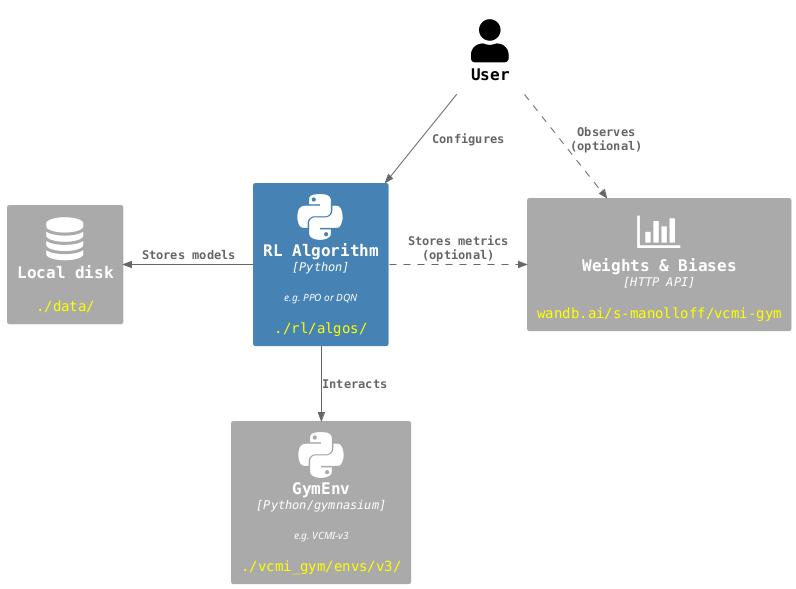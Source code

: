 @startuml "rl-algos"

!include <C4/C4_Container>
!include <tupadr3/devicons2/cplusplus>
!include <tupadr3/devicons2/python>
!include <tupadr3/font-awesome/bar_chart>
!include <tupadr3/font-awesome/database>

skinparam DefaultFontName monospaced
<style>
note {  MaximumWidth 500 }
</style>

' Used in place of " " where line wrapping is undesired
!$nbsp = "<U+00A0>"

HIDE_STEREOTYPE()
' LAYOUT_LEFT_RIGHT()
' LAYOUT_WITH_LEGEND()
SetDefaultLegendEntries("")

' Prevent confusing text color in legend by setting it to the default color
!$LEGEND_DARK_COLOR=$ELEMENT_FONT_COLOR
!$LEGEND_LIGHT_COLOR=$ELEMENT_FONT_COLOR

AddElementTag("local", $bgColor="SteelBlue", $borderColor="SteelBlue", $legendText="local component")
AddElementTag("ext", $bgColor="#aaa", $borderColor="#aaa", $legendText="external component")

AddRelTag("dashed", $lineThickness="1", $lineStyle="dashed")
AddRelTag("async", $textColor="#1400c9", $lineColor="#1400c9", $lineThickness="1", $lineStyle="dashed", $legendText="-")

UpdateElementStyle(person, $bgColor="white", $borderColor="white", $fontColor="black")


''''''''''''''''''''''''''''''''''''''''''''''''''''''''''''''''''''''''''''''''
''''''''''''''''''''''''''''''''''''''''''''''''''''''''''''''''''''''''''''''''
''' FUNCTIONS
''''''''''''''''''''''''''''''''''''''''''''''''''''''''''''''''''''''''''''''''
''''''''''''''''''''''''''''''''''''''''''''''''''''''''''''''''''''''''''''''''

' Replace $search with $repl within $txt
!function $replace($txt, $search, $repl)
  !$replaced = ""
  !while %strpos($txt, $search) >= 0
    !$position = %strpos($txt, $search)
    !$replaced = $replaced + %substr($txt, 0, $position) + $repl
    !$txt = %substr($txt, $position + %strlen($search))
  !endwhile
  !return $replaced + $txt
!endfunction

' Allows to define a string in multiple lines, replacing "\n"
' with actual newlines (note: all literal newlines must be escaped)
!function $str($txt)
  !return $replace($txt, "\n", %newline())
!endfunction

!function $oneline($txt)
  !return $replace($txt, " ", $nbsp)
!endfunction

!function $loc($dir)
  !return "<color:yellow>" + $dir + "</color>"
!endfunction

!function $desc($txt)
  !return "<i><font:Arial><size:10>" + $txt + "</size></font></i>"
!endfunction

!function $desc2($txt, $dir)
  !return $desc($txt) + "\n\n" + $loc($dir)
!endfunction

''''''''''''''''''''''''''''''''''''''''''''''''''''''''''''''''''''''''''''''''
''''''''''''''''''''''''''''''''''''''''''''''''''''''''''''''''''''''''''''''''

Person(User, "User")
Container(wandb, "Weights & Biases", "HTTP API", $loc("wandb.ai/s-manolloff/vcmi-gym"), $sprite="bar_chart", $tags="ext")
Container(RL, "RL Algorithm", "Python", $desc2("e.g. PPO or DQN", "./rl/algos/"), $sprite="python", $tags="local")
Container(HDD, "Local disk", "", $loc("./data/"), $sprite="database", $tags="ext")
Container(GymEnv, "GymEnv", "Python/gymnasium", $desc2("e.g. VCMI-v3", "./vcmi_gym/envs/v3/"), $sprite="python", $tags="ext")

Rel(User, RL, "Configures")
Rel(User, wandb, "Observes\n(optional)", $tags="dashed")
Rel_L(RL, HDD, "Stores models")
Rel_R(RL, wandb, "Stores metrics\n(optional)", $tags="dashed")
Rel(RL, GymEnv, "Interacts", "")

@enduml
